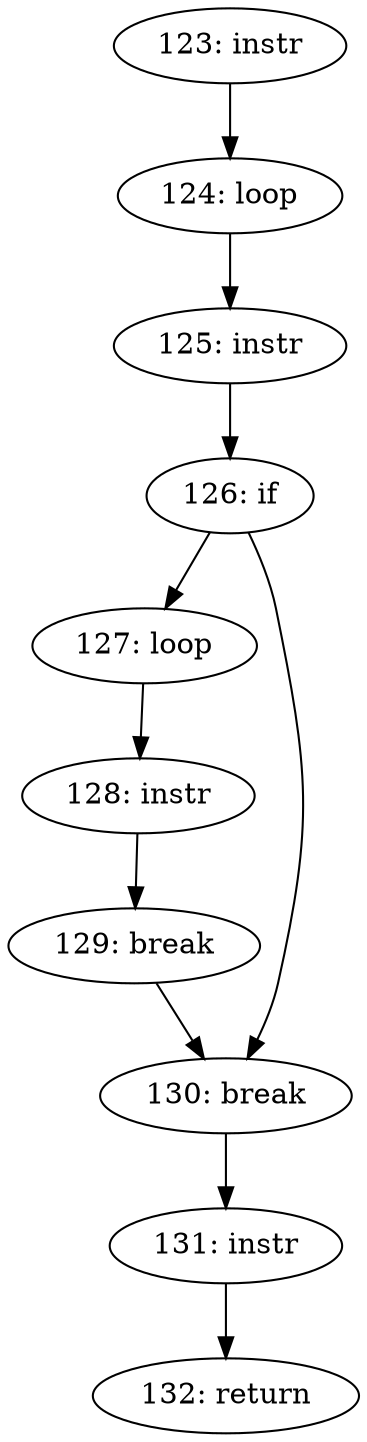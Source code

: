 digraph CFG___skb_pull {
123 [label="123: instr"]
	123 -> 124
124 [label="124: loop"]
	124 -> 125
125 [label="125: instr"]
	125 -> 126
126 [label="126: if"]
	126 -> 127
	126 -> 130
127 [label="127: loop"]
	127 -> 128
128 [label="128: instr"]
	128 -> 129
129 [label="129: break"]
	129 -> 130
130 [label="130: break"]
	130 -> 131
131 [label="131: instr"]
	131 -> 132
132 [label="132: return"]
	
}
